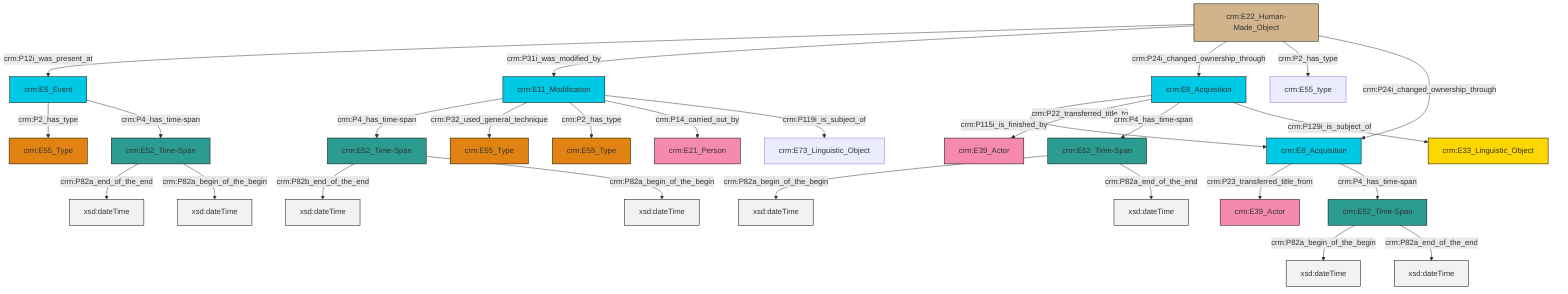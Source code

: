 graph TD
classDef Literal fill:#f2f2f2,stroke:#000000;
classDef CRM_Entity fill:#FFFFFF,stroke:#000000;
classDef Temporal_Entity fill:#00C9E6, stroke:#000000;
classDef Type fill:#E18312, stroke:#000000;
classDef Time-Span fill:#2C9C91, stroke:#000000;
classDef Appellation fill:#FFEB7F, stroke:#000000;
classDef Place fill:#008836, stroke:#000000;
classDef Persistent_Item fill:#B266B2, stroke:#000000;
classDef Conceptual_Object fill:#FFD700, stroke:#000000;
classDef Physical_Thing fill:#D2B48C, stroke:#000000;
classDef Actor fill:#f58aad, stroke:#000000;
classDef PC_Classes fill:#4ce600, stroke:#000000;
classDef Multi fill:#cccccc,stroke:#000000;

0["crm:E11_Modification"]:::Temporal_Entity -->|crm:P4_has_time-span| 1["crm:E52_Time-Span"]:::Time-Span
2["crm:E5_Event"]:::Temporal_Entity -->|crm:P2_has_type| 3["crm:E55_Type"]:::Type
8["crm:E52_Time-Span"]:::Time-Span -->|crm:P82a_begin_of_the_begin| 9[xsd:dateTime]:::Literal
2["crm:E5_Event"]:::Temporal_Entity -->|crm:P4_has_time-span| 15["crm:E52_Time-Span"]:::Time-Span
0["crm:E11_Modification"]:::Temporal_Entity -->|crm:P32_used_general_technique| 16["crm:E55_Type"]:::Type
0["crm:E11_Modification"]:::Temporal_Entity -->|crm:P2_has_type| 18["crm:E55_Type"]:::Type
19["crm:E8_Acquisition"]:::Temporal_Entity -->|crm:P115i_is_finished_by| 20["crm:E8_Acquisition"]:::Temporal_Entity
10["crm:E22_Human-Made_Object"]:::Physical_Thing -->|crm:P12i_was_present_at| 2["crm:E5_Event"]:::Temporal_Entity
20["crm:E8_Acquisition"]:::Temporal_Entity -->|crm:P23_transferred_title_from| 22["crm:E39_Actor"]:::Actor
20["crm:E8_Acquisition"]:::Temporal_Entity -->|crm:P4_has_time-span| 23["crm:E52_Time-Span"]:::Time-Span
23["crm:E52_Time-Span"]:::Time-Span -->|crm:P82a_begin_of_the_begin| 24[xsd:dateTime]:::Literal
19["crm:E8_Acquisition"]:::Temporal_Entity -->|crm:P22_transferred_title_to| 4["crm:E39_Actor"]:::Actor
1["crm:E52_Time-Span"]:::Time-Span -->|crm:P82b_end_of_the_end| 26[xsd:dateTime]:::Literal
10["crm:E22_Human-Made_Object"]:::Physical_Thing -->|crm:P31i_was_modified_by| 0["crm:E11_Modification"]:::Temporal_Entity
10["crm:E22_Human-Made_Object"]:::Physical_Thing -->|crm:P24i_changed_ownership_through| 19["crm:E8_Acquisition"]:::Temporal_Entity
19["crm:E8_Acquisition"]:::Temporal_Entity -->|crm:P4_has_time-span| 8["crm:E52_Time-Span"]:::Time-Span
10["crm:E22_Human-Made_Object"]:::Physical_Thing -->|crm:P2_has_type| 28["crm:E55_type"]:::Default
1["crm:E52_Time-Span"]:::Time-Span -->|crm:P82a_begin_of_the_begin| 33[xsd:dateTime]:::Literal
15["crm:E52_Time-Span"]:::Time-Span -->|crm:P82a_end_of_the_end| 34[xsd:dateTime]:::Literal
19["crm:E8_Acquisition"]:::Temporal_Entity -->|crm:P129i_is_subject_of| 6["crm:E33_Linguistic_Object"]:::Conceptual_Object
8["crm:E52_Time-Span"]:::Time-Span -->|crm:P82a_end_of_the_end| 39[xsd:dateTime]:::Literal
10["crm:E22_Human-Made_Object"]:::Physical_Thing -->|crm:P24i_changed_ownership_through| 20["crm:E8_Acquisition"]:::Temporal_Entity
0["crm:E11_Modification"]:::Temporal_Entity -->|crm:P14_carried_out_by| 12["crm:E21_Person"]:::Actor
23["crm:E52_Time-Span"]:::Time-Span -->|crm:P82a_end_of_the_end| 41[xsd:dateTime]:::Literal
0["crm:E11_Modification"]:::Temporal_Entity -->|crm:P119i_is_subject_of| 31["crm:E73_Linguistic_Object"]:::Default
15["crm:E52_Time-Span"]:::Time-Span -->|crm:P82a_begin_of_the_begin| 43[xsd:dateTime]:::Literal